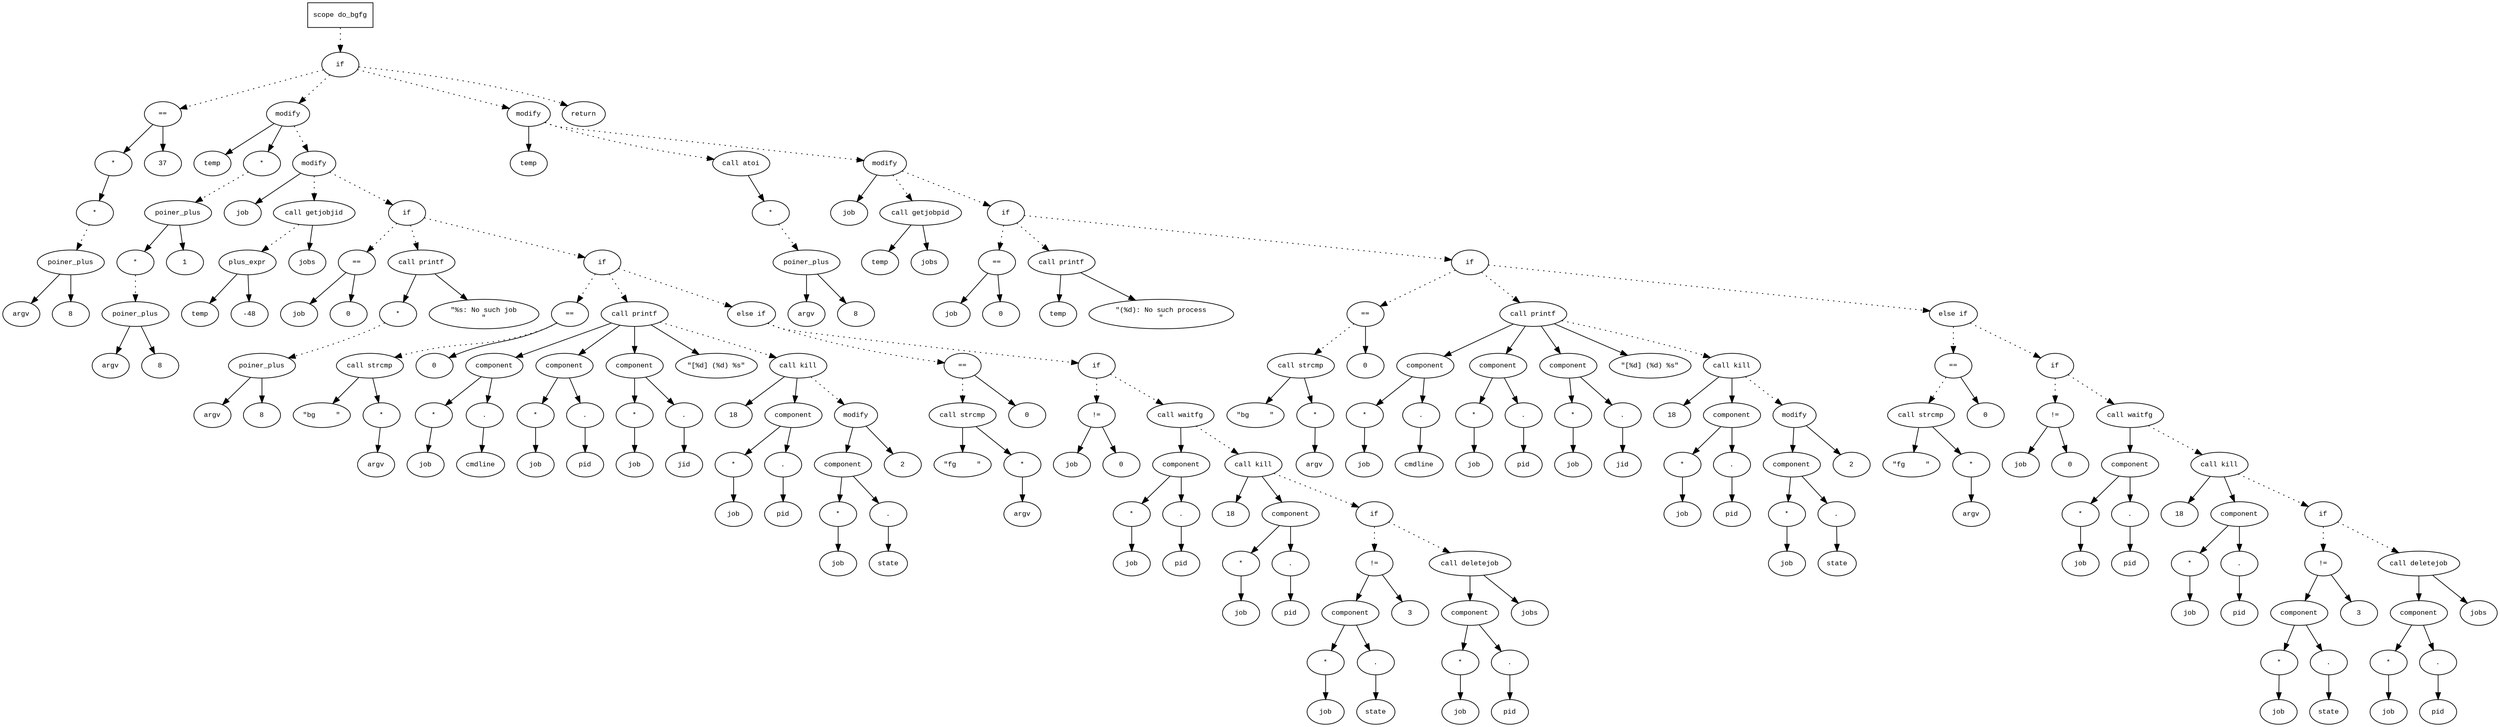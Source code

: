 digraph AST {
  graph [fontname="Times New Roman",fontsize=10];
  node  [fontname="Courier New",fontsize=10];
  edge  [fontname="Times New Roman",fontsize=10];

  node1 [label="scope do_bgfg",shape=box];
  node2 [label="if",shape=ellipse];
  node1 -> node2 [style=dotted];
  node3 [label="==",shape=ellipse];
  node4 [label="*",shape=ellipse];
  node5 [label="*",shape=ellipse];
  node6 [label="poiner_plus",shape=ellipse];
  node7 [label="argv",shape=ellipse];
  node6 -> node7;
  node8 [label="8",shape=ellipse];
  node6 -> node8;
  node5 -> node6 [style=dotted];
  node4 -> node5;
  node3 -> node4;
  node9 [label="37",shape=ellipse];
  node3 -> node9;
  node2 -> node3 [style=dotted];
  node10 [label="modify",shape=ellipse];
  node11 [label="temp",shape=ellipse];
  node10 -> node11;
  node12 [label="*",shape=ellipse];
  node13 [label="poiner_plus",shape=ellipse];
  node14 [label="*",shape=ellipse];
  node15 [label="poiner_plus",shape=ellipse];
  node16 [label="argv",shape=ellipse];
  node15 -> node16;
  node17 [label="8",shape=ellipse];
  node15 -> node17;
  node14 -> node15 [style=dotted];
  node13 -> node14;
  node18 [label="1",shape=ellipse];
  node13 -> node18;
  node12 -> node13 [style=dotted];
  node10 -> node12;
  node2 -> node10 [style=dotted];
  node19 [label="modify",shape=ellipse];
  node20 [label="job",shape=ellipse];
  node19 -> node20;
  node21 [label="call getjobjid",shape=ellipse];
  node22 [label="plus_expr",shape=ellipse];
  node23 [label="temp",shape=ellipse];
  node22 -> node23;
  node24 [label="-48",shape=ellipse];
  node22 -> node24;
  node21 -> node22 [style=dotted];
  node25 [label="jobs",shape=ellipse];
  node21 -> node25;
  node19 -> node21 [style=dotted];
  node10 -> node19 [style=dotted];
  node26 [label="if",shape=ellipse];
  node19 -> node26 [style=dotted];
  node27 [label="==",shape=ellipse];
  node28 [label="job",shape=ellipse];
  node27 -> node28;
  node29 [label="0",shape=ellipse];
  node27 -> node29;
  node26 -> node27 [style=dotted];
  node30 [label="call printf",shape=ellipse];
  node31 [label="*",shape=ellipse];
  node32 [label="poiner_plus",shape=ellipse];
  node33 [label="argv",shape=ellipse];
  node32 -> node33;
  node34 [label="8",shape=ellipse];
  node32 -> node34;
  node31 -> node32 [style=dotted];
  node30 -> node31;
  node35 [label="\"%s: No such job
\"",shape=ellipse];
  node30 -> node35;
  node26 -> node30 [style=dotted];
  node36 [label="if",shape=ellipse];
  node26 -> node36 [style=dotted];
  node37 [label="==",shape=ellipse];
  node38 [label="call strcmp",shape=ellipse];
  node39 [label="\"bg     \"",shape=ellipse];
  node38 -> node39;
  node40 [label="*",shape=ellipse];
  node41 [label="argv",shape=ellipse];
  node40 -> node41;
  node38 -> node40;
  node37 -> node38 [style=dotted];
  node42 [label="0",shape=ellipse];
  node37 -> node42;
  node36 -> node37 [style=dotted];
  node43 [label="call printf",shape=ellipse];
  node44 [label="component",shape=ellipse];
  node43 -> node44;
  node45 [label="*",shape=ellipse];
  node46 [label="job",shape=ellipse];
  node45 -> node46;
  node44 -> node45;
  node47 [label=".",shape=ellipse];
  node44 -> node47;
  node48 [label="cmdline",shape=ellipse];
  node47 -> node48;
  node49 [label="component",shape=ellipse];
  node43 -> node49;
  node50 [label="*",shape=ellipse];
  node51 [label="job",shape=ellipse];
  node50 -> node51;
  node49 -> node50;
  node52 [label=".",shape=ellipse];
  node49 -> node52;
  node53 [label="pid",shape=ellipse];
  node52 -> node53;
  node54 [label="component",shape=ellipse];
  node43 -> node54;
  node55 [label="*",shape=ellipse];
  node56 [label="job",shape=ellipse];
  node55 -> node56;
  node54 -> node55;
  node57 [label=".",shape=ellipse];
  node54 -> node57;
  node58 [label="jid",shape=ellipse];
  node57 -> node58;
  node59 [label="\"[%d] (%d) %s\"",shape=ellipse];
  node43 -> node59;
  node36 -> node43 [style=dotted];
  node60 [label="call kill",shape=ellipse];
  node61 [label="18",shape=ellipse];
  node60 -> node61;
  node62 [label="component",shape=ellipse];
  node60 -> node62;
  node63 [label="*",shape=ellipse];
  node64 [label="job",shape=ellipse];
  node63 -> node64;
  node62 -> node63;
  node65 [label=".",shape=ellipse];
  node62 -> node65;
  node66 [label="pid",shape=ellipse];
  node65 -> node66;
  node43 -> node60 [style=dotted];
  node67 [label="modify",shape=ellipse];
  node68 [label="component",shape=ellipse];
  node67 -> node68;
  node69 [label="*",shape=ellipse];
  node70 [label="job",shape=ellipse];
  node69 -> node70;
  node68 -> node69;
  node71 [label=".",shape=ellipse];
  node68 -> node71;
  node72 [label="state",shape=ellipse];
  node71 -> node72;
  node73 [label="2",shape=ellipse];
  node67 -> node73;
  node60 -> node67 [style=dotted];
  node74 [label="else if",shape=ellipse];
  node36 -> node74 [style=dotted];
  node75 [label="==",shape=ellipse];
  node76 [label="call strcmp",shape=ellipse];
  node77 [label="\"fg     \"",shape=ellipse];
  node76 -> node77;
  node78 [label="*",shape=ellipse];
  node79 [label="argv",shape=ellipse];
  node78 -> node79;
  node76 -> node78;
  node75 -> node76 [style=dotted];
  node80 [label="0",shape=ellipse];
  node75 -> node80;
  node74 -> node75 [style=dotted];
  node81 [label="if",shape=ellipse];
  node74 -> node81 [style=dotted];
  node82 [label="!=",shape=ellipse];
  node83 [label="job",shape=ellipse];
  node82 -> node83;
  node84 [label="0",shape=ellipse];
  node82 -> node84;
  node81 -> node82 [style=dotted];
  node85 [label="call waitfg",shape=ellipse];
  node86 [label="component",shape=ellipse];
  node85 -> node86;
  node87 [label="*",shape=ellipse];
  node88 [label="job",shape=ellipse];
  node87 -> node88;
  node86 -> node87;
  node89 [label=".",shape=ellipse];
  node86 -> node89;
  node90 [label="pid",shape=ellipse];
  node89 -> node90;
  node81 -> node85 [style=dotted];
  node91 [label="call kill",shape=ellipse];
  node92 [label="18",shape=ellipse];
  node91 -> node92;
  node93 [label="component",shape=ellipse];
  node91 -> node93;
  node94 [label="*",shape=ellipse];
  node95 [label="job",shape=ellipse];
  node94 -> node95;
  node93 -> node94;
  node96 [label=".",shape=ellipse];
  node93 -> node96;
  node97 [label="pid",shape=ellipse];
  node96 -> node97;
  node85 -> node91 [style=dotted];
  node98 [label="if",shape=ellipse];
  node91 -> node98 [style=dotted];
  node99 [label="!=",shape=ellipse];
  node100 [label="component",shape=ellipse];
  node99 -> node100;
  node101 [label="*",shape=ellipse];
  node102 [label="job",shape=ellipse];
  node101 -> node102;
  node100 -> node101;
  node103 [label=".",shape=ellipse];
  node100 -> node103;
  node104 [label="state",shape=ellipse];
  node103 -> node104;
  node105 [label="3",shape=ellipse];
  node99 -> node105;
  node98 -> node99 [style=dotted];
  node106 [label="call deletejob",shape=ellipse];
  node107 [label="component",shape=ellipse];
  node106 -> node107;
  node108 [label="*",shape=ellipse];
  node109 [label="job",shape=ellipse];
  node108 -> node109;
  node107 -> node108;
  node110 [label=".",shape=ellipse];
  node107 -> node110;
  node111 [label="pid",shape=ellipse];
  node110 -> node111;
  node112 [label="jobs",shape=ellipse];
  node106 -> node112;
  node98 -> node106 [style=dotted];
  node113 [label="modify",shape=ellipse];
  node114 [label="temp",shape=ellipse];
  node113 -> node114;
  node115 [label="call atoi",shape=ellipse];
  node116 [label="*",shape=ellipse];
  node117 [label="poiner_plus",shape=ellipse];
  node118 [label="argv",shape=ellipse];
  node117 -> node118;
  node119 [label="8",shape=ellipse];
  node117 -> node119;
  node116 -> node117 [style=dotted];
  node115 -> node116;
  node113 -> node115 [style=dotted];
  node2 -> node113 [style=dotted];
  node120 [label="modify",shape=ellipse];
  node121 [label="job",shape=ellipse];
  node120 -> node121;
  node122 [label="call getjobpid",shape=ellipse];
  node123 [label="temp",shape=ellipse];
  node122 -> node123;
  node124 [label="jobs",shape=ellipse];
  node122 -> node124;
  node120 -> node122 [style=dotted];
  node113 -> node120 [style=dotted];
  node125 [label="if",shape=ellipse];
  node120 -> node125 [style=dotted];
  node126 [label="==",shape=ellipse];
  node127 [label="job",shape=ellipse];
  node126 -> node127;
  node128 [label="0",shape=ellipse];
  node126 -> node128;
  node125 -> node126 [style=dotted];
  node129 [label="call printf",shape=ellipse];
  node130 [label="temp",shape=ellipse];
  node129 -> node130;
  node131 [label="\"(%d): No such process
\"",shape=ellipse];
  node129 -> node131;
  node125 -> node129 [style=dotted];
  node132 [label="if",shape=ellipse];
  node125 -> node132 [style=dotted];
  node133 [label="==",shape=ellipse];
  node134 [label="call strcmp",shape=ellipse];
  node135 [label="\"bg     \"",shape=ellipse];
  node134 -> node135;
  node136 [label="*",shape=ellipse];
  node137 [label="argv",shape=ellipse];
  node136 -> node137;
  node134 -> node136;
  node133 -> node134 [style=dotted];
  node138 [label="0",shape=ellipse];
  node133 -> node138;
  node132 -> node133 [style=dotted];
  node139 [label="call printf",shape=ellipse];
  node140 [label="component",shape=ellipse];
  node139 -> node140;
  node141 [label="*",shape=ellipse];
  node142 [label="job",shape=ellipse];
  node141 -> node142;
  node140 -> node141;
  node143 [label=".",shape=ellipse];
  node140 -> node143;
  node144 [label="cmdline",shape=ellipse];
  node143 -> node144;
  node145 [label="component",shape=ellipse];
  node139 -> node145;
  node146 [label="*",shape=ellipse];
  node147 [label="job",shape=ellipse];
  node146 -> node147;
  node145 -> node146;
  node148 [label=".",shape=ellipse];
  node145 -> node148;
  node149 [label="pid",shape=ellipse];
  node148 -> node149;
  node150 [label="component",shape=ellipse];
  node139 -> node150;
  node151 [label="*",shape=ellipse];
  node152 [label="job",shape=ellipse];
  node151 -> node152;
  node150 -> node151;
  node153 [label=".",shape=ellipse];
  node150 -> node153;
  node154 [label="jid",shape=ellipse];
  node153 -> node154;
  node155 [label="\"[%d] (%d) %s\"",shape=ellipse];
  node139 -> node155;
  node132 -> node139 [style=dotted];
  node156 [label="call kill",shape=ellipse];
  node157 [label="18",shape=ellipse];
  node156 -> node157;
  node158 [label="component",shape=ellipse];
  node156 -> node158;
  node159 [label="*",shape=ellipse];
  node160 [label="job",shape=ellipse];
  node159 -> node160;
  node158 -> node159;
  node161 [label=".",shape=ellipse];
  node158 -> node161;
  node162 [label="pid",shape=ellipse];
  node161 -> node162;
  node139 -> node156 [style=dotted];
  node163 [label="modify",shape=ellipse];
  node164 [label="component",shape=ellipse];
  node163 -> node164;
  node165 [label="*",shape=ellipse];
  node166 [label="job",shape=ellipse];
  node165 -> node166;
  node164 -> node165;
  node167 [label=".",shape=ellipse];
  node164 -> node167;
  node168 [label="state",shape=ellipse];
  node167 -> node168;
  node169 [label="2",shape=ellipse];
  node163 -> node169;
  node156 -> node163 [style=dotted];
  node170 [label="else if",shape=ellipse];
  node132 -> node170 [style=dotted];
  node171 [label="==",shape=ellipse];
  node172 [label="call strcmp",shape=ellipse];
  node173 [label="\"fg     \"",shape=ellipse];
  node172 -> node173;
  node174 [label="*",shape=ellipse];
  node175 [label="argv",shape=ellipse];
  node174 -> node175;
  node172 -> node174;
  node171 -> node172 [style=dotted];
  node176 [label="0",shape=ellipse];
  node171 -> node176;
  node170 -> node171 [style=dotted];
  node177 [label="if",shape=ellipse];
  node170 -> node177 [style=dotted];
  node178 [label="!=",shape=ellipse];
  node179 [label="job",shape=ellipse];
  node178 -> node179;
  node180 [label="0",shape=ellipse];
  node178 -> node180;
  node177 -> node178 [style=dotted];
  node181 [label="call waitfg",shape=ellipse];
  node182 [label="component",shape=ellipse];
  node181 -> node182;
  node183 [label="*",shape=ellipse];
  node184 [label="job",shape=ellipse];
  node183 -> node184;
  node182 -> node183;
  node185 [label=".",shape=ellipse];
  node182 -> node185;
  node186 [label="pid",shape=ellipse];
  node185 -> node186;
  node177 -> node181 [style=dotted];
  node187 [label="call kill",shape=ellipse];
  node188 [label="18",shape=ellipse];
  node187 -> node188;
  node189 [label="component",shape=ellipse];
  node187 -> node189;
  node190 [label="*",shape=ellipse];
  node191 [label="job",shape=ellipse];
  node190 -> node191;
  node189 -> node190;
  node192 [label=".",shape=ellipse];
  node189 -> node192;
  node193 [label="pid",shape=ellipse];
  node192 -> node193;
  node181 -> node187 [style=dotted];
  node194 [label="if",shape=ellipse];
  node187 -> node194 [style=dotted];
  node195 [label="!=",shape=ellipse];
  node196 [label="component",shape=ellipse];
  node195 -> node196;
  node197 [label="*",shape=ellipse];
  node198 [label="job",shape=ellipse];
  node197 -> node198;
  node196 -> node197;
  node199 [label=".",shape=ellipse];
  node196 -> node199;
  node200 [label="state",shape=ellipse];
  node199 -> node200;
  node201 [label="3",shape=ellipse];
  node195 -> node201;
  node194 -> node195 [style=dotted];
  node202 [label="call deletejob",shape=ellipse];
  node203 [label="component",shape=ellipse];
  node202 -> node203;
  node204 [label="*",shape=ellipse];
  node205 [label="job",shape=ellipse];
  node204 -> node205;
  node203 -> node204;
  node206 [label=".",shape=ellipse];
  node203 -> node206;
  node207 [label="pid",shape=ellipse];
  node206 -> node207;
  node208 [label="jobs",shape=ellipse];
  node202 -> node208;
  node194 -> node202 [style=dotted];
  node209 [label="return",shape=ellipse];
  node2 -> node209 [style=dotted];
} 